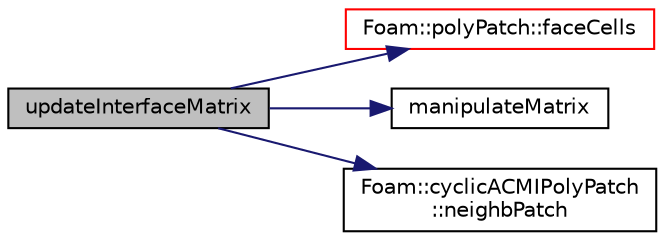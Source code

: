 digraph "updateInterfaceMatrix"
{
  bgcolor="transparent";
  edge [fontname="Helvetica",fontsize="10",labelfontname="Helvetica",labelfontsize="10"];
  node [fontname="Helvetica",fontsize="10",shape=record];
  rankdir="LR";
  Node182 [label="updateInterfaceMatrix",height=0.2,width=0.4,color="black", fillcolor="grey75", style="filled", fontcolor="black"];
  Node182 -> Node183 [color="midnightblue",fontsize="10",style="solid",fontname="Helvetica"];
  Node183 [label="Foam::polyPatch::faceCells",height=0.2,width=0.4,color="red",URL="$a28633.html#afbfac825732ef2770fff4261b4e930e9",tooltip="Return face-cell addressing. "];
  Node182 -> Node186 [color="midnightblue",fontsize="10",style="solid",fontname="Helvetica"];
  Node186 [label="manipulateMatrix",height=0.2,width=0.4,color="black",URL="$a22805.html#a918a7a9b6883ae2da430decb238332e0",tooltip="Manipulate matrix. "];
  Node182 -> Node187 [color="midnightblue",fontsize="10",style="solid",fontname="Helvetica"];
  Node187 [label="Foam::cyclicACMIPolyPatch\l::neighbPatch",height=0.2,width=0.4,color="black",URL="$a26057.html#a71795c1c1bf3c08c52803781090706dc",tooltip="Return a reference to the neighbour patch. "];
}
